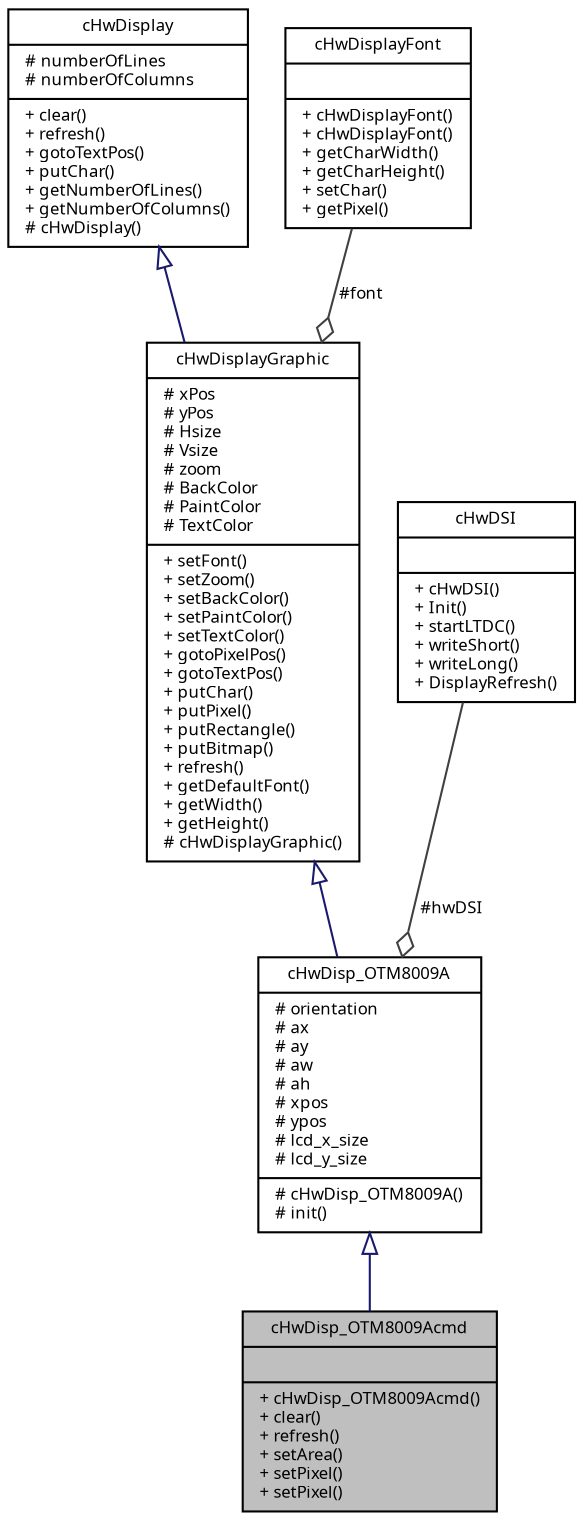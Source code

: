digraph "cHwDisp_OTM8009Acmd"
{
  edge [fontname="Sans",fontsize="8",labelfontname="Sans",labelfontsize="8"];
  node [fontname="Sans",fontsize="8",shape=record];
  Node1 [label="{cHwDisp_OTM8009Acmd\n||+ cHwDisp_OTM8009Acmd()\l+ clear()\l+ refresh()\l+ setArea()\l+ setPixel()\l+ setPixel()\l}",height=0.2,width=0.4,color="black", fillcolor="grey75", style="filled", fontcolor="black"];
  Node2 -> Node1 [dir="back",color="midnightblue",fontsize="8",style="solid",arrowtail="onormal",fontname="Sans"];
  Node2 [label="{cHwDisp_OTM8009A\n|# orientation\l# ax\l# ay\l# aw\l# ah\l# xpos\l# ypos\l# lcd_x_size\l# lcd_y_size\l|# cHwDisp_OTM8009A()\l# init()\l}",height=0.2,width=0.4,color="black", fillcolor="white", style="filled",URL="$classc_hw_disp___o_t_m8009_a.html",tooltip="... "];
  Node3 -> Node2 [dir="back",color="midnightblue",fontsize="8",style="solid",arrowtail="onormal",fontname="Sans"];
  Node3 [label="{cHwDisplayGraphic\n|# xPos\l# yPos\l# Hsize\l# Vsize\l# zoom\l# BackColor\l# PaintColor\l# TextColor\l|+ setFont()\l+ setZoom()\l+ setBackColor()\l+ setPaintColor()\l+ setTextColor()\l+ gotoPixelPos()\l+ gotoTextPos()\l+ putChar()\l+ putPixel()\l+ putRectangle()\l+ putBitmap()\l+ refresh()\l+ getDefaultFont()\l+ getWidth()\l+ getHeight()\l# cHwDisplayGraphic()\l}",height=0.2,width=0.4,color="black", fillcolor="white", style="filled",URL="$classc_hw_display_graphic.html",tooltip="Abstract class supporting graphic displays. "];
  Node4 -> Node3 [dir="back",color="midnightblue",fontsize="8",style="solid",arrowtail="onormal",fontname="Sans"];
  Node4 [label="{cHwDisplay\n|# numberOfLines\l# numberOfColumns\l|+ clear()\l+ refresh()\l+ gotoTextPos()\l+ putChar()\l+ getNumberOfLines()\l+ getNumberOfColumns()\l# cHwDisplay()\l}",height=0.2,width=0.4,color="black", fillcolor="white", style="filled",URL="$classc_hw_display.html",tooltip="Abtract class supporting display hardware. "];
  Node5 -> Node3 [color="grey25",fontsize="8",style="solid",label=" #font" ,arrowhead="odiamond",fontname="Sans"];
  Node5 [label="{cHwDisplayFont\n||+ cHwDisplayFont()\l+ cHwDisplayFont()\l+ getCharWidth()\l+ getCharHeight()\l+ setChar()\l+ getPixel()\l}",height=0.2,width=0.4,color="black", fillcolor="white", style="filled",URL="$classc_hw_display_font.html",tooltip="Font manager. "];
  Node6 -> Node2 [color="grey25",fontsize="8",style="solid",label=" #hwDSI" ,arrowhead="odiamond",fontname="Sans"];
  Node6 [label="{cHwDSI\n||+ cHwDSI()\l+ Init()\l+ startLTDC()\l+ writeShort()\l+ writeLong()\l+ DisplayRefresh()\l}",height=0.2,width=0.4,color="black", fillcolor="white", style="filled",URL="$classc_hw_d_s_i.html",tooltip="... "];
}
